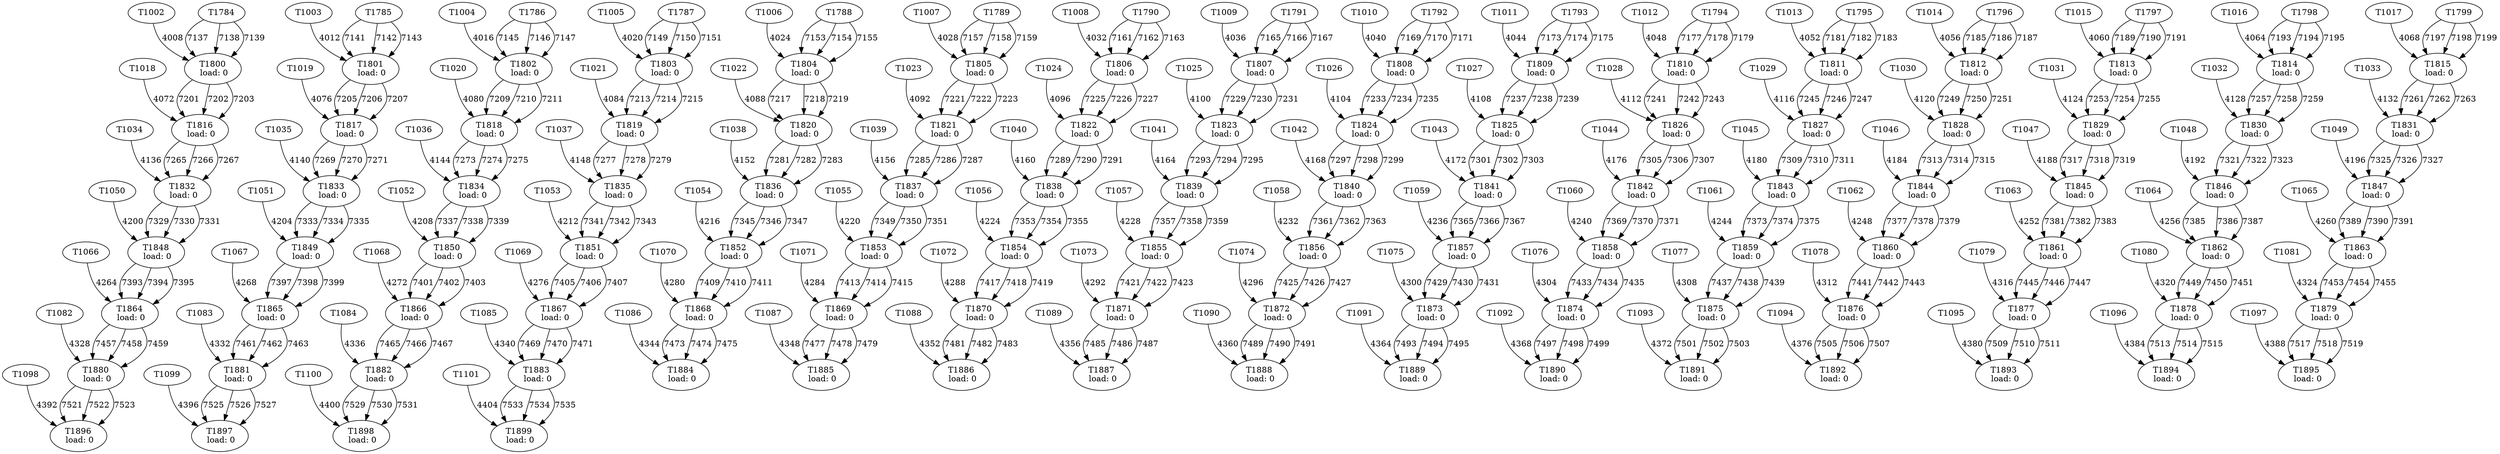 digraph taskgraph {
	T1800 [label= "T1800\n load: 0"];
	T1002 -> T1800[label=4008];
	T1784 -> T1800[label=7137];
	T1784 -> T1800[label=7138];
	T1784 -> T1800[label=7139];
	T1801 [label= "T1801\n load: 0"];
	T1003 -> T1801[label=4012];
	T1785 -> T1801[label=7141];
	T1785 -> T1801[label=7142];
	T1785 -> T1801[label=7143];
	T1802 [label= "T1802\n load: 0"];
	T1004 -> T1802[label=4016];
	T1786 -> T1802[label=7145];
	T1786 -> T1802[label=7146];
	T1786 -> T1802[label=7147];
	T1803 [label= "T1803\n load: 0"];
	T1005 -> T1803[label=4020];
	T1787 -> T1803[label=7149];
	T1787 -> T1803[label=7150];
	T1787 -> T1803[label=7151];
	T1804 [label= "T1804\n load: 0"];
	T1006 -> T1804[label=4024];
	T1788 -> T1804[label=7153];
	T1788 -> T1804[label=7154];
	T1788 -> T1804[label=7155];
	T1805 [label= "T1805\n load: 0"];
	T1007 -> T1805[label=4028];
	T1789 -> T1805[label=7157];
	T1789 -> T1805[label=7158];
	T1789 -> T1805[label=7159];
	T1806 [label= "T1806\n load: 0"];
	T1008 -> T1806[label=4032];
	T1790 -> T1806[label=7161];
	T1790 -> T1806[label=7162];
	T1790 -> T1806[label=7163];
	T1807 [label= "T1807\n load: 0"];
	T1009 -> T1807[label=4036];
	T1791 -> T1807[label=7165];
	T1791 -> T1807[label=7166];
	T1791 -> T1807[label=7167];
	T1808 [label= "T1808\n load: 0"];
	T1010 -> T1808[label=4040];
	T1792 -> T1808[label=7169];
	T1792 -> T1808[label=7170];
	T1792 -> T1808[label=7171];
	T1809 [label= "T1809\n load: 0"];
	T1011 -> T1809[label=4044];
	T1793 -> T1809[label=7173];
	T1793 -> T1809[label=7174];
	T1793 -> T1809[label=7175];
	T1810 [label= "T1810\n load: 0"];
	T1012 -> T1810[label=4048];
	T1794 -> T1810[label=7177];
	T1794 -> T1810[label=7178];
	T1794 -> T1810[label=7179];
	T1811 [label= "T1811\n load: 0"];
	T1013 -> T1811[label=4052];
	T1795 -> T1811[label=7181];
	T1795 -> T1811[label=7182];
	T1795 -> T1811[label=7183];
	T1812 [label= "T1812\n load: 0"];
	T1014 -> T1812[label=4056];
	T1796 -> T1812[label=7185];
	T1796 -> T1812[label=7186];
	T1796 -> T1812[label=7187];
	T1813 [label= "T1813\n load: 0"];
	T1015 -> T1813[label=4060];
	T1797 -> T1813[label=7189];
	T1797 -> T1813[label=7190];
	T1797 -> T1813[label=7191];
	T1814 [label= "T1814\n load: 0"];
	T1016 -> T1814[label=4064];
	T1798 -> T1814[label=7193];
	T1798 -> T1814[label=7194];
	T1798 -> T1814[label=7195];
	T1815 [label= "T1815\n load: 0"];
	T1017 -> T1815[label=4068];
	T1799 -> T1815[label=7197];
	T1799 -> T1815[label=7198];
	T1799 -> T1815[label=7199];
	T1816 [label= "T1816\n load: 0"];
	T1018 -> T1816[label=4072];
	T1800 -> T1816[label=7201];
	T1800 -> T1816[label=7202];
	T1800 -> T1816[label=7203];
	T1817 [label= "T1817\n load: 0"];
	T1019 -> T1817[label=4076];
	T1801 -> T1817[label=7205];
	T1801 -> T1817[label=7206];
	T1801 -> T1817[label=7207];
	T1818 [label= "T1818\n load: 0"];
	T1020 -> T1818[label=4080];
	T1802 -> T1818[label=7209];
	T1802 -> T1818[label=7210];
	T1802 -> T1818[label=7211];
	T1819 [label= "T1819\n load: 0"];
	T1021 -> T1819[label=4084];
	T1803 -> T1819[label=7213];
	T1803 -> T1819[label=7214];
	T1803 -> T1819[label=7215];
	T1820 [label= "T1820\n load: 0"];
	T1022 -> T1820[label=4088];
	T1804 -> T1820[label=7217];
	T1804 -> T1820[label=7218];
	T1804 -> T1820[label=7219];
	T1821 [label= "T1821\n load: 0"];
	T1023 -> T1821[label=4092];
	T1805 -> T1821[label=7221];
	T1805 -> T1821[label=7222];
	T1805 -> T1821[label=7223];
	T1822 [label= "T1822\n load: 0"];
	T1024 -> T1822[label=4096];
	T1806 -> T1822[label=7225];
	T1806 -> T1822[label=7226];
	T1806 -> T1822[label=7227];
	T1823 [label= "T1823\n load: 0"];
	T1025 -> T1823[label=4100];
	T1807 -> T1823[label=7229];
	T1807 -> T1823[label=7230];
	T1807 -> T1823[label=7231];
	T1824 [label= "T1824\n load: 0"];
	T1026 -> T1824[label=4104];
	T1808 -> T1824[label=7233];
	T1808 -> T1824[label=7234];
	T1808 -> T1824[label=7235];
	T1825 [label= "T1825\n load: 0"];
	T1027 -> T1825[label=4108];
	T1809 -> T1825[label=7237];
	T1809 -> T1825[label=7238];
	T1809 -> T1825[label=7239];
	T1826 [label= "T1826\n load: 0"];
	T1028 -> T1826[label=4112];
	T1810 -> T1826[label=7241];
	T1810 -> T1826[label=7242];
	T1810 -> T1826[label=7243];
	T1827 [label= "T1827\n load: 0"];
	T1029 -> T1827[label=4116];
	T1811 -> T1827[label=7245];
	T1811 -> T1827[label=7246];
	T1811 -> T1827[label=7247];
	T1828 [label= "T1828\n load: 0"];
	T1030 -> T1828[label=4120];
	T1812 -> T1828[label=7249];
	T1812 -> T1828[label=7250];
	T1812 -> T1828[label=7251];
	T1829 [label= "T1829\n load: 0"];
	T1031 -> T1829[label=4124];
	T1813 -> T1829[label=7253];
	T1813 -> T1829[label=7254];
	T1813 -> T1829[label=7255];
	T1830 [label= "T1830\n load: 0"];
	T1032 -> T1830[label=4128];
	T1814 -> T1830[label=7257];
	T1814 -> T1830[label=7258];
	T1814 -> T1830[label=7259];
	T1831 [label= "T1831\n load: 0"];
	T1033 -> T1831[label=4132];
	T1815 -> T1831[label=7261];
	T1815 -> T1831[label=7262];
	T1815 -> T1831[label=7263];
	T1832 [label= "T1832\n load: 0"];
	T1034 -> T1832[label=4136];
	T1816 -> T1832[label=7265];
	T1816 -> T1832[label=7266];
	T1816 -> T1832[label=7267];
	T1833 [label= "T1833\n load: 0"];
	T1035 -> T1833[label=4140];
	T1817 -> T1833[label=7269];
	T1817 -> T1833[label=7270];
	T1817 -> T1833[label=7271];
	T1834 [label= "T1834\n load: 0"];
	T1036 -> T1834[label=4144];
	T1818 -> T1834[label=7273];
	T1818 -> T1834[label=7274];
	T1818 -> T1834[label=7275];
	T1835 [label= "T1835\n load: 0"];
	T1037 -> T1835[label=4148];
	T1819 -> T1835[label=7277];
	T1819 -> T1835[label=7278];
	T1819 -> T1835[label=7279];
	T1836 [label= "T1836\n load: 0"];
	T1038 -> T1836[label=4152];
	T1820 -> T1836[label=7281];
	T1820 -> T1836[label=7282];
	T1820 -> T1836[label=7283];
	T1837 [label= "T1837\n load: 0"];
	T1039 -> T1837[label=4156];
	T1821 -> T1837[label=7285];
	T1821 -> T1837[label=7286];
	T1821 -> T1837[label=7287];
	T1838 [label= "T1838\n load: 0"];
	T1040 -> T1838[label=4160];
	T1822 -> T1838[label=7289];
	T1822 -> T1838[label=7290];
	T1822 -> T1838[label=7291];
	T1839 [label= "T1839\n load: 0"];
	T1041 -> T1839[label=4164];
	T1823 -> T1839[label=7293];
	T1823 -> T1839[label=7294];
	T1823 -> T1839[label=7295];
	T1840 [label= "T1840\n load: 0"];
	T1042 -> T1840[label=4168];
	T1824 -> T1840[label=7297];
	T1824 -> T1840[label=7298];
	T1824 -> T1840[label=7299];
	T1841 [label= "T1841\n load: 0"];
	T1043 -> T1841[label=4172];
	T1825 -> T1841[label=7301];
	T1825 -> T1841[label=7302];
	T1825 -> T1841[label=7303];
	T1842 [label= "T1842\n load: 0"];
	T1044 -> T1842[label=4176];
	T1826 -> T1842[label=7305];
	T1826 -> T1842[label=7306];
	T1826 -> T1842[label=7307];
	T1843 [label= "T1843\n load: 0"];
	T1045 -> T1843[label=4180];
	T1827 -> T1843[label=7309];
	T1827 -> T1843[label=7310];
	T1827 -> T1843[label=7311];
	T1844 [label= "T1844\n load: 0"];
	T1046 -> T1844[label=4184];
	T1828 -> T1844[label=7313];
	T1828 -> T1844[label=7314];
	T1828 -> T1844[label=7315];
	T1845 [label= "T1845\n load: 0"];
	T1047 -> T1845[label=4188];
	T1829 -> T1845[label=7317];
	T1829 -> T1845[label=7318];
	T1829 -> T1845[label=7319];
	T1846 [label= "T1846\n load: 0"];
	T1048 -> T1846[label=4192];
	T1830 -> T1846[label=7321];
	T1830 -> T1846[label=7322];
	T1830 -> T1846[label=7323];
	T1847 [label= "T1847\n load: 0"];
	T1049 -> T1847[label=4196];
	T1831 -> T1847[label=7325];
	T1831 -> T1847[label=7326];
	T1831 -> T1847[label=7327];
	T1848 [label= "T1848\n load: 0"];
	T1050 -> T1848[label=4200];
	T1832 -> T1848[label=7329];
	T1832 -> T1848[label=7330];
	T1832 -> T1848[label=7331];
	T1849 [label= "T1849\n load: 0"];
	T1051 -> T1849[label=4204];
	T1833 -> T1849[label=7333];
	T1833 -> T1849[label=7334];
	T1833 -> T1849[label=7335];
	T1850 [label= "T1850\n load: 0"];
	T1052 -> T1850[label=4208];
	T1834 -> T1850[label=7337];
	T1834 -> T1850[label=7338];
	T1834 -> T1850[label=7339];
	T1851 [label= "T1851\n load: 0"];
	T1053 -> T1851[label=4212];
	T1835 -> T1851[label=7341];
	T1835 -> T1851[label=7342];
	T1835 -> T1851[label=7343];
	T1852 [label= "T1852\n load: 0"];
	T1054 -> T1852[label=4216];
	T1836 -> T1852[label=7345];
	T1836 -> T1852[label=7346];
	T1836 -> T1852[label=7347];
	T1853 [label= "T1853\n load: 0"];
	T1055 -> T1853[label=4220];
	T1837 -> T1853[label=7349];
	T1837 -> T1853[label=7350];
	T1837 -> T1853[label=7351];
	T1854 [label= "T1854\n load: 0"];
	T1056 -> T1854[label=4224];
	T1838 -> T1854[label=7353];
	T1838 -> T1854[label=7354];
	T1838 -> T1854[label=7355];
	T1855 [label= "T1855\n load: 0"];
	T1057 -> T1855[label=4228];
	T1839 -> T1855[label=7357];
	T1839 -> T1855[label=7358];
	T1839 -> T1855[label=7359];
	T1856 [label= "T1856\n load: 0"];
	T1058 -> T1856[label=4232];
	T1840 -> T1856[label=7361];
	T1840 -> T1856[label=7362];
	T1840 -> T1856[label=7363];
	T1857 [label= "T1857\n load: 0"];
	T1059 -> T1857[label=4236];
	T1841 -> T1857[label=7365];
	T1841 -> T1857[label=7366];
	T1841 -> T1857[label=7367];
	T1858 [label= "T1858\n load: 0"];
	T1060 -> T1858[label=4240];
	T1842 -> T1858[label=7369];
	T1842 -> T1858[label=7370];
	T1842 -> T1858[label=7371];
	T1859 [label= "T1859\n load: 0"];
	T1061 -> T1859[label=4244];
	T1843 -> T1859[label=7373];
	T1843 -> T1859[label=7374];
	T1843 -> T1859[label=7375];
	T1860 [label= "T1860\n load: 0"];
	T1062 -> T1860[label=4248];
	T1844 -> T1860[label=7377];
	T1844 -> T1860[label=7378];
	T1844 -> T1860[label=7379];
	T1861 [label= "T1861\n load: 0"];
	T1063 -> T1861[label=4252];
	T1845 -> T1861[label=7381];
	T1845 -> T1861[label=7382];
	T1845 -> T1861[label=7383];
	T1862 [label= "T1862\n load: 0"];
	T1064 -> T1862[label=4256];
	T1846 -> T1862[label=7385];
	T1846 -> T1862[label=7386];
	T1846 -> T1862[label=7387];
	T1863 [label= "T1863\n load: 0"];
	T1065 -> T1863[label=4260];
	T1847 -> T1863[label=7389];
	T1847 -> T1863[label=7390];
	T1847 -> T1863[label=7391];
	T1864 [label= "T1864\n load: 0"];
	T1066 -> T1864[label=4264];
	T1848 -> T1864[label=7393];
	T1848 -> T1864[label=7394];
	T1848 -> T1864[label=7395];
	T1865 [label= "T1865\n load: 0"];
	T1067 -> T1865[label=4268];
	T1849 -> T1865[label=7397];
	T1849 -> T1865[label=7398];
	T1849 -> T1865[label=7399];
	T1866 [label= "T1866\n load: 0"];
	T1068 -> T1866[label=4272];
	T1850 -> T1866[label=7401];
	T1850 -> T1866[label=7402];
	T1850 -> T1866[label=7403];
	T1867 [label= "T1867\n load: 0"];
	T1069 -> T1867[label=4276];
	T1851 -> T1867[label=7405];
	T1851 -> T1867[label=7406];
	T1851 -> T1867[label=7407];
	T1868 [label= "T1868\n load: 0"];
	T1070 -> T1868[label=4280];
	T1852 -> T1868[label=7409];
	T1852 -> T1868[label=7410];
	T1852 -> T1868[label=7411];
	T1869 [label= "T1869\n load: 0"];
	T1071 -> T1869[label=4284];
	T1853 -> T1869[label=7413];
	T1853 -> T1869[label=7414];
	T1853 -> T1869[label=7415];
	T1870 [label= "T1870\n load: 0"];
	T1072 -> T1870[label=4288];
	T1854 -> T1870[label=7417];
	T1854 -> T1870[label=7418];
	T1854 -> T1870[label=7419];
	T1871 [label= "T1871\n load: 0"];
	T1073 -> T1871[label=4292];
	T1855 -> T1871[label=7421];
	T1855 -> T1871[label=7422];
	T1855 -> T1871[label=7423];
	T1872 [label= "T1872\n load: 0"];
	T1074 -> T1872[label=4296];
	T1856 -> T1872[label=7425];
	T1856 -> T1872[label=7426];
	T1856 -> T1872[label=7427];
	T1873 [label= "T1873\n load: 0"];
	T1075 -> T1873[label=4300];
	T1857 -> T1873[label=7429];
	T1857 -> T1873[label=7430];
	T1857 -> T1873[label=7431];
	T1874 [label= "T1874\n load: 0"];
	T1076 -> T1874[label=4304];
	T1858 -> T1874[label=7433];
	T1858 -> T1874[label=7434];
	T1858 -> T1874[label=7435];
	T1875 [label= "T1875\n load: 0"];
	T1077 -> T1875[label=4308];
	T1859 -> T1875[label=7437];
	T1859 -> T1875[label=7438];
	T1859 -> T1875[label=7439];
	T1876 [label= "T1876\n load: 0"];
	T1078 -> T1876[label=4312];
	T1860 -> T1876[label=7441];
	T1860 -> T1876[label=7442];
	T1860 -> T1876[label=7443];
	T1877 [label= "T1877\n load: 0"];
	T1079 -> T1877[label=4316];
	T1861 -> T1877[label=7445];
	T1861 -> T1877[label=7446];
	T1861 -> T1877[label=7447];
	T1878 [label= "T1878\n load: 0"];
	T1080 -> T1878[label=4320];
	T1862 -> T1878[label=7449];
	T1862 -> T1878[label=7450];
	T1862 -> T1878[label=7451];
	T1879 [label= "T1879\n load: 0"];
	T1081 -> T1879[label=4324];
	T1863 -> T1879[label=7453];
	T1863 -> T1879[label=7454];
	T1863 -> T1879[label=7455];
	T1880 [label= "T1880\n load: 0"];
	T1082 -> T1880[label=4328];
	T1864 -> T1880[label=7457];
	T1864 -> T1880[label=7458];
	T1864 -> T1880[label=7459];
	T1881 [label= "T1881\n load: 0"];
	T1083 -> T1881[label=4332];
	T1865 -> T1881[label=7461];
	T1865 -> T1881[label=7462];
	T1865 -> T1881[label=7463];
	T1882 [label= "T1882\n load: 0"];
	T1084 -> T1882[label=4336];
	T1866 -> T1882[label=7465];
	T1866 -> T1882[label=7466];
	T1866 -> T1882[label=7467];
	T1883 [label= "T1883\n load: 0"];
	T1085 -> T1883[label=4340];
	T1867 -> T1883[label=7469];
	T1867 -> T1883[label=7470];
	T1867 -> T1883[label=7471];
	T1884 [label= "T1884\n load: 0"];
	T1086 -> T1884[label=4344];
	T1868 -> T1884[label=7473];
	T1868 -> T1884[label=7474];
	T1868 -> T1884[label=7475];
	T1885 [label= "T1885\n load: 0"];
	T1087 -> T1885[label=4348];
	T1869 -> T1885[label=7477];
	T1869 -> T1885[label=7478];
	T1869 -> T1885[label=7479];
	T1886 [label= "T1886\n load: 0"];
	T1088 -> T1886[label=4352];
	T1870 -> T1886[label=7481];
	T1870 -> T1886[label=7482];
	T1870 -> T1886[label=7483];
	T1887 [label= "T1887\n load: 0"];
	T1089 -> T1887[label=4356];
	T1871 -> T1887[label=7485];
	T1871 -> T1887[label=7486];
	T1871 -> T1887[label=7487];
	T1888 [label= "T1888\n load: 0"];
	T1090 -> T1888[label=4360];
	T1872 -> T1888[label=7489];
	T1872 -> T1888[label=7490];
	T1872 -> T1888[label=7491];
	T1889 [label= "T1889\n load: 0"];
	T1091 -> T1889[label=4364];
	T1873 -> T1889[label=7493];
	T1873 -> T1889[label=7494];
	T1873 -> T1889[label=7495];
	T1890 [label= "T1890\n load: 0"];
	T1092 -> T1890[label=4368];
	T1874 -> T1890[label=7497];
	T1874 -> T1890[label=7498];
	T1874 -> T1890[label=7499];
	T1891 [label= "T1891\n load: 0"];
	T1093 -> T1891[label=4372];
	T1875 -> T1891[label=7501];
	T1875 -> T1891[label=7502];
	T1875 -> T1891[label=7503];
	T1892 [label= "T1892\n load: 0"];
	T1094 -> T1892[label=4376];
	T1876 -> T1892[label=7505];
	T1876 -> T1892[label=7506];
	T1876 -> T1892[label=7507];
	T1893 [label= "T1893\n load: 0"];
	T1095 -> T1893[label=4380];
	T1877 -> T1893[label=7509];
	T1877 -> T1893[label=7510];
	T1877 -> T1893[label=7511];
	T1894 [label= "T1894\n load: 0"];
	T1096 -> T1894[label=4384];
	T1878 -> T1894[label=7513];
	T1878 -> T1894[label=7514];
	T1878 -> T1894[label=7515];
	T1895 [label= "T1895\n load: 0"];
	T1097 -> T1895[label=4388];
	T1879 -> T1895[label=7517];
	T1879 -> T1895[label=7518];
	T1879 -> T1895[label=7519];
	T1896 [label= "T1896\n load: 0"];
	T1098 -> T1896[label=4392];
	T1880 -> T1896[label=7521];
	T1880 -> T1896[label=7522];
	T1880 -> T1896[label=7523];
	T1897 [label= "T1897\n load: 0"];
	T1099 -> T1897[label=4396];
	T1881 -> T1897[label=7525];
	T1881 -> T1897[label=7526];
	T1881 -> T1897[label=7527];
	T1898 [label= "T1898\n load: 0"];
	T1100 -> T1898[label=4400];
	T1882 -> T1898[label=7529];
	T1882 -> T1898[label=7530];
	T1882 -> T1898[label=7531];
	T1899 [label= "T1899\n load: 0"];
	T1101 -> T1899[label=4404];
	T1883 -> T1899[label=7533];
	T1883 -> T1899[label=7534];
	T1883 -> T1899[label=7535];
}